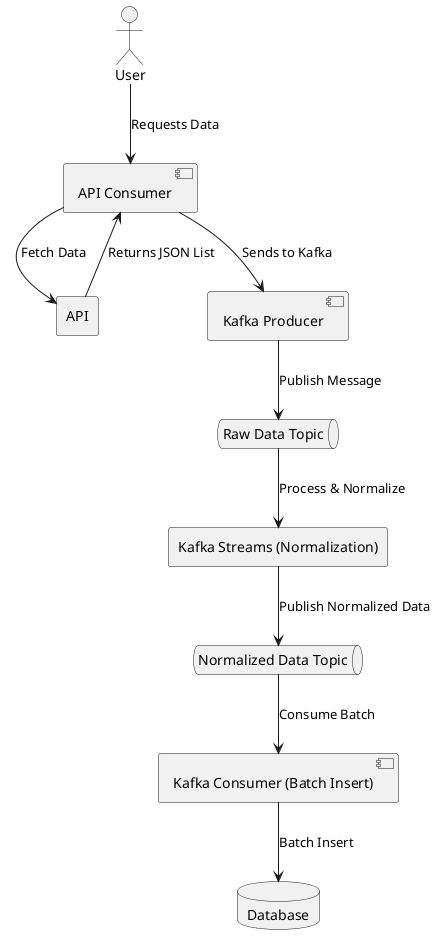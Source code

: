@startuml

actor User

rectangle "API" as API
queue "Raw Data Topic" as RawTopic
rectangle "Kafka Streams (Normalization)" as Streams
queue "Normalized Data Topic" as NormalizedTopic
component "API Consumer" as Consumer
component "Kafka Producer" as Producer
component "Kafka Consumer (Batch Insert)" as DBWriter
database "Database" as DB

User --> Consumer : Requests Data
Consumer --> API : Fetch Data
API --> Consumer : Returns JSON List
Consumer --> Producer : Sends to Kafka
Producer --> RawTopic : Publish Message
RawTopic --> Streams : Process & Normalize
Streams --> NormalizedTopic : Publish Normalized Data
NormalizedTopic --> DBWriter : Consume Batch
DBWriter --> DB : Batch Insert

@enduml
